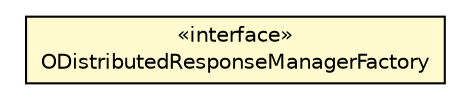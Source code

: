 #!/usr/local/bin/dot
#
# Class diagram 
# Generated by UMLGraph version R5_6-24-gf6e263 (http://www.umlgraph.org/)
#

digraph G {
	edge [fontname="Helvetica",fontsize=10,labelfontname="Helvetica",labelfontsize=10];
	node [fontname="Helvetica",fontsize=10,shape=plaintext];
	nodesep=0.25;
	ranksep=0.5;
	// com.orientechnologies.orient.server.distributed.impl.ODistributedResponseManagerFactory
	c2843892 [label=<<table title="com.orientechnologies.orient.server.distributed.impl.ODistributedResponseManagerFactory" border="0" cellborder="1" cellspacing="0" cellpadding="2" port="p" bgcolor="lemonChiffon" href="./ODistributedResponseManagerFactory.html">
		<tr><td><table border="0" cellspacing="0" cellpadding="1">
<tr><td align="center" balign="center"> &#171;interface&#187; </td></tr>
<tr><td align="center" balign="center"> ODistributedResponseManagerFactory </td></tr>
		</table></td></tr>
		</table>>, URL="./ODistributedResponseManagerFactory.html", fontname="Helvetica", fontcolor="black", fontsize=10.0];
}

